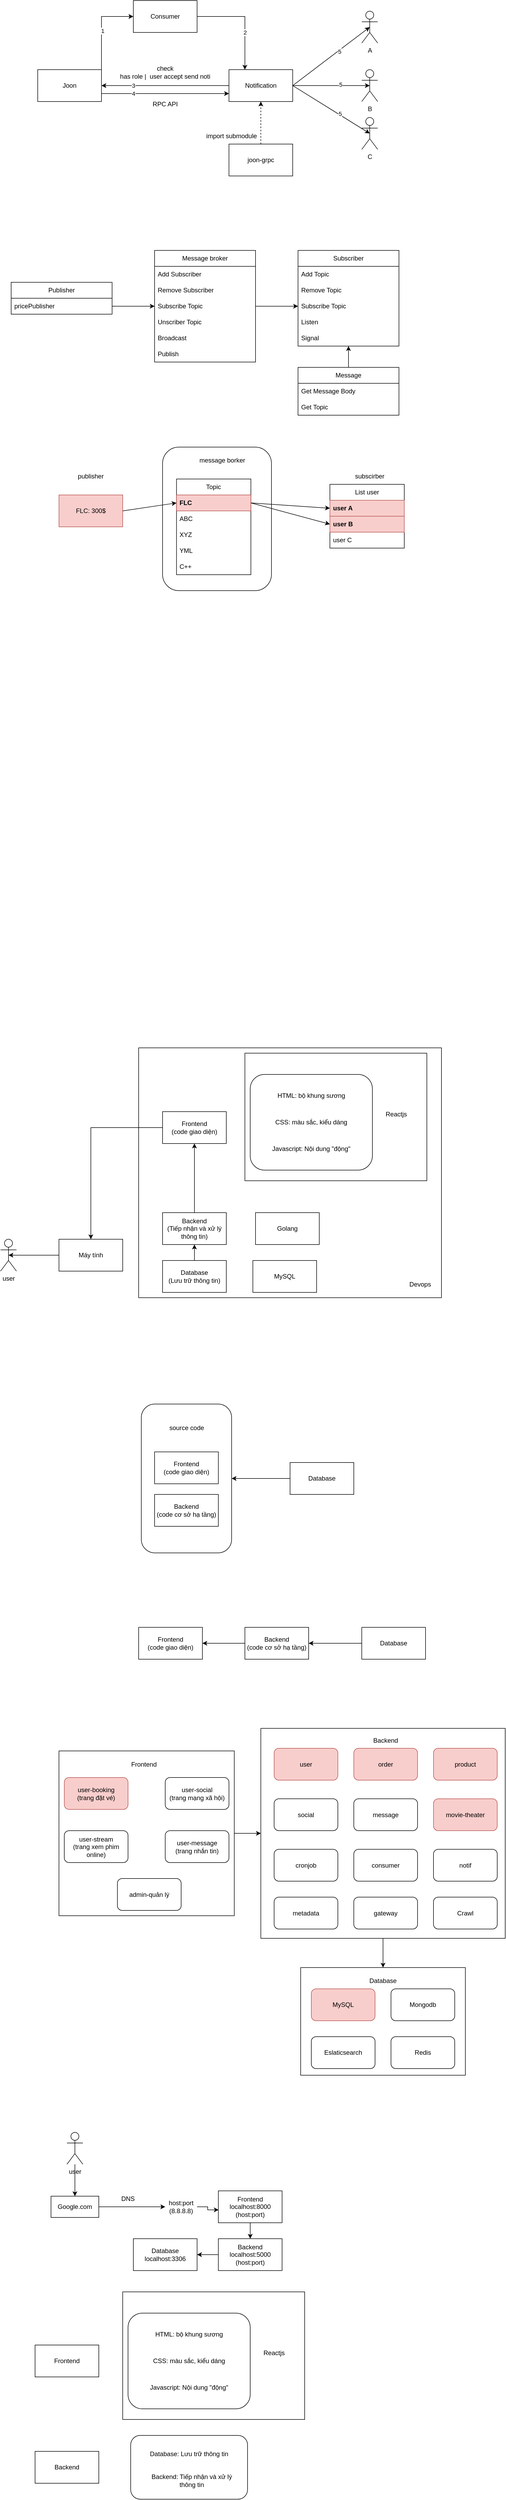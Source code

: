 <mxfile version="20.8.20" type="github">
  <diagram name="Page-1" id="BAmnxyE6l3ZED2GYQjM6">
    <mxGraphModel dx="880" dy="452" grid="1" gridSize="10" guides="1" tooltips="1" connect="1" arrows="1" fold="1" page="1" pageScale="1" pageWidth="850" pageHeight="1100" math="0" shadow="0">
      <root>
        <mxCell id="0" />
        <mxCell id="1" parent="0" />
        <mxCell id="XjWilmCEjAhBrA370ZXY-9" value="" style="rounded=1;whiteSpace=wrap;html=1;" vertex="1" parent="1">
          <mxGeometry x="325" y="920" width="205" height="270" as="geometry" />
        </mxCell>
        <mxCell id="EBFuIBVCfwAQwDKFuReY-33" value="" style="rounded=0;whiteSpace=wrap;html=1;" parent="1" vertex="1">
          <mxGeometry x="280" y="2050" width="570" height="470" as="geometry" />
        </mxCell>
        <mxCell id="n3c0xd-BES7AvI41oE8k-5" style="edgeStyle=orthogonalEdgeStyle;rounded=0;orthogonalLoop=1;jettySize=auto;html=1;entryX=0.25;entryY=0;entryDx=0;entryDy=0;" parent="1" source="n3c0xd-BES7AvI41oE8k-1" target="n3c0xd-BES7AvI41oE8k-3" edge="1">
          <mxGeometry relative="1" as="geometry" />
        </mxCell>
        <mxCell id="O_Vcwd3Iae4a_ajbuCZc-8" value="2" style="edgeLabel;html=1;align=center;verticalAlign=middle;resizable=0;points=[];" parent="n3c0xd-BES7AvI41oE8k-5" vertex="1" connectable="0">
          <mxGeometry y="-3" relative="1" as="geometry">
            <mxPoint x="3" y="25" as="offset" />
          </mxGeometry>
        </mxCell>
        <mxCell id="n3c0xd-BES7AvI41oE8k-1" value="Consumer" style="rounded=0;whiteSpace=wrap;html=1;" parent="1" vertex="1">
          <mxGeometry x="270" y="80" width="120" height="60" as="geometry" />
        </mxCell>
        <mxCell id="O_Vcwd3Iae4a_ajbuCZc-3" style="edgeStyle=orthogonalEdgeStyle;rounded=0;orthogonalLoop=1;jettySize=auto;html=1;entryX=0;entryY=0.75;entryDx=0;entryDy=0;" parent="1" source="n3c0xd-BES7AvI41oE8k-2" target="n3c0xd-BES7AvI41oE8k-3" edge="1">
          <mxGeometry relative="1" as="geometry">
            <Array as="points">
              <mxPoint x="270" y="255" />
              <mxPoint x="270" y="255" />
            </Array>
          </mxGeometry>
        </mxCell>
        <mxCell id="O_Vcwd3Iae4a_ajbuCZc-10" value="4" style="edgeLabel;html=1;align=center;verticalAlign=middle;resizable=0;points=[];" parent="O_Vcwd3Iae4a_ajbuCZc-3" vertex="1" connectable="0">
          <mxGeometry x="-0.242" relative="1" as="geometry">
            <mxPoint x="-31" as="offset" />
          </mxGeometry>
        </mxCell>
        <mxCell id="n3c0xd-BES7AvI41oE8k-2" value="Joon" style="rounded=0;whiteSpace=wrap;html=1;" parent="1" vertex="1">
          <mxGeometry x="90" y="210" width="120" height="60" as="geometry" />
        </mxCell>
        <mxCell id="O_Vcwd3Iae4a_ajbuCZc-2" style="edgeStyle=orthogonalEdgeStyle;rounded=0;orthogonalLoop=1;jettySize=auto;html=1;entryX=1;entryY=0.5;entryDx=0;entryDy=0;" parent="1" source="n3c0xd-BES7AvI41oE8k-3" target="n3c0xd-BES7AvI41oE8k-2" edge="1">
          <mxGeometry relative="1" as="geometry" />
        </mxCell>
        <mxCell id="O_Vcwd3Iae4a_ajbuCZc-9" value="3" style="edgeLabel;html=1;align=center;verticalAlign=middle;resizable=0;points=[];" parent="O_Vcwd3Iae4a_ajbuCZc-2" vertex="1" connectable="0">
          <mxGeometry x="0.175" relative="1" as="geometry">
            <mxPoint x="-39" as="offset" />
          </mxGeometry>
        </mxCell>
        <mxCell id="n3c0xd-BES7AvI41oE8k-3" value="Notification" style="rounded=0;whiteSpace=wrap;html=1;" parent="1" vertex="1">
          <mxGeometry x="450" y="210" width="120" height="60" as="geometry" />
        </mxCell>
        <mxCell id="n3c0xd-BES7AvI41oE8k-4" value="" style="endArrow=classic;html=1;rounded=0;exitX=1;exitY=0;exitDx=0;exitDy=0;entryX=0;entryY=0.5;entryDx=0;entryDy=0;" parent="1" source="n3c0xd-BES7AvI41oE8k-2" target="n3c0xd-BES7AvI41oE8k-1" edge="1">
          <mxGeometry width="50" height="50" relative="1" as="geometry">
            <mxPoint x="400" y="280" as="sourcePoint" />
            <mxPoint x="450" y="230" as="targetPoint" />
            <Array as="points">
              <mxPoint x="210" y="110" />
              <mxPoint x="240" y="110" />
            </Array>
          </mxGeometry>
        </mxCell>
        <mxCell id="O_Vcwd3Iae4a_ajbuCZc-7" value="1" style="edgeLabel;html=1;align=center;verticalAlign=middle;resizable=0;points=[];" parent="n3c0xd-BES7AvI41oE8k-4" vertex="1" connectable="0">
          <mxGeometry x="-0.087" y="-2" relative="1" as="geometry">
            <mxPoint as="offset" />
          </mxGeometry>
        </mxCell>
        <mxCell id="n3c0xd-BES7AvI41oE8k-6" value="A" style="shape=umlActor;verticalLabelPosition=bottom;verticalAlign=top;html=1;outlineConnect=0;" parent="1" vertex="1">
          <mxGeometry x="700" y="100" width="30" height="60" as="geometry" />
        </mxCell>
        <mxCell id="n3c0xd-BES7AvI41oE8k-7" value="B" style="shape=umlActor;verticalLabelPosition=bottom;verticalAlign=top;html=1;outlineConnect=0;" parent="1" vertex="1">
          <mxGeometry x="700" y="210" width="30" height="60" as="geometry" />
        </mxCell>
        <mxCell id="n3c0xd-BES7AvI41oE8k-8" value="C" style="shape=umlActor;verticalLabelPosition=bottom;verticalAlign=top;html=1;outlineConnect=0;" parent="1" vertex="1">
          <mxGeometry x="700" y="300" width="30" height="60" as="geometry" />
        </mxCell>
        <mxCell id="n3c0xd-BES7AvI41oE8k-9" value="" style="endArrow=classic;html=1;rounded=0;exitX=1;exitY=0.5;exitDx=0;exitDy=0;entryX=0.5;entryY=0.5;entryDx=0;entryDy=0;entryPerimeter=0;" parent="1" source="n3c0xd-BES7AvI41oE8k-3" target="n3c0xd-BES7AvI41oE8k-6" edge="1">
          <mxGeometry width="50" height="50" relative="1" as="geometry">
            <mxPoint x="400" y="280" as="sourcePoint" />
            <mxPoint x="450" y="230" as="targetPoint" />
          </mxGeometry>
        </mxCell>
        <mxCell id="O_Vcwd3Iae4a_ajbuCZc-11" value="5" style="edgeLabel;html=1;align=center;verticalAlign=middle;resizable=0;points=[];" parent="n3c0xd-BES7AvI41oE8k-9" vertex="1" connectable="0">
          <mxGeometry x="0.196" y="-2" relative="1" as="geometry">
            <mxPoint as="offset" />
          </mxGeometry>
        </mxCell>
        <mxCell id="n3c0xd-BES7AvI41oE8k-10" value="" style="endArrow=classic;html=1;rounded=0;exitX=1;exitY=0.5;exitDx=0;exitDy=0;entryX=0.5;entryY=0.5;entryDx=0;entryDy=0;entryPerimeter=0;" parent="1" source="n3c0xd-BES7AvI41oE8k-3" target="n3c0xd-BES7AvI41oE8k-7" edge="1">
          <mxGeometry width="50" height="50" relative="1" as="geometry">
            <mxPoint x="400" y="280" as="sourcePoint" />
            <mxPoint x="450" y="230" as="targetPoint" />
          </mxGeometry>
        </mxCell>
        <mxCell id="O_Vcwd3Iae4a_ajbuCZc-12" value="5" style="edgeLabel;html=1;align=center;verticalAlign=middle;resizable=0;points=[];" parent="n3c0xd-BES7AvI41oE8k-10" vertex="1" connectable="0">
          <mxGeometry x="0.241" y="2" relative="1" as="geometry">
            <mxPoint as="offset" />
          </mxGeometry>
        </mxCell>
        <mxCell id="n3c0xd-BES7AvI41oE8k-11" value="" style="endArrow=classic;html=1;rounded=0;exitX=1;exitY=0.5;exitDx=0;exitDy=0;entryX=0.5;entryY=0.5;entryDx=0;entryDy=0;entryPerimeter=0;" parent="1" source="n3c0xd-BES7AvI41oE8k-3" target="n3c0xd-BES7AvI41oE8k-8" edge="1">
          <mxGeometry width="50" height="50" relative="1" as="geometry">
            <mxPoint x="400" y="280" as="sourcePoint" />
            <mxPoint x="450" y="230" as="targetPoint" />
          </mxGeometry>
        </mxCell>
        <mxCell id="O_Vcwd3Iae4a_ajbuCZc-13" value="5" style="edgeLabel;html=1;align=center;verticalAlign=middle;resizable=0;points=[];" parent="n3c0xd-BES7AvI41oE8k-11" vertex="1" connectable="0">
          <mxGeometry x="0.214" y="2" relative="1" as="geometry">
            <mxPoint as="offset" />
          </mxGeometry>
        </mxCell>
        <mxCell id="O_Vcwd3Iae4a_ajbuCZc-4" value="check &lt;br&gt;has role |&amp;nbsp; user accept send noti" style="text;html=1;strokeColor=none;fillColor=none;align=center;verticalAlign=middle;whiteSpace=wrap;rounded=0;" parent="1" vertex="1">
          <mxGeometry x="240" y="200" width="180" height="30" as="geometry" />
        </mxCell>
        <mxCell id="O_Vcwd3Iae4a_ajbuCZc-5" value="RPC API" style="text;html=1;strokeColor=none;fillColor=none;align=center;verticalAlign=middle;whiteSpace=wrap;rounded=0;" parent="1" vertex="1">
          <mxGeometry x="240" y="260" width="180" height="30" as="geometry" />
        </mxCell>
        <mxCell id="O_Vcwd3Iae4a_ajbuCZc-15" style="edgeStyle=orthogonalEdgeStyle;rounded=0;orthogonalLoop=1;jettySize=auto;html=1;entryX=0.5;entryY=1;entryDx=0;entryDy=0;dashed=1;" parent="1" source="O_Vcwd3Iae4a_ajbuCZc-14" target="n3c0xd-BES7AvI41oE8k-3" edge="1">
          <mxGeometry relative="1" as="geometry" />
        </mxCell>
        <mxCell id="O_Vcwd3Iae4a_ajbuCZc-14" value="joon-grpc" style="rounded=0;whiteSpace=wrap;html=1;" parent="1" vertex="1">
          <mxGeometry x="450" y="350" width="120" height="60" as="geometry" />
        </mxCell>
        <mxCell id="O_Vcwd3Iae4a_ajbuCZc-16" value="import submodule" style="text;html=1;strokeColor=none;fillColor=none;align=center;verticalAlign=middle;whiteSpace=wrap;rounded=0;" parent="1" vertex="1">
          <mxGeometry x="400" y="320" width="110" height="30" as="geometry" />
        </mxCell>
        <mxCell id="0sinTffmlTHwqKqQv9ls-22" style="edgeStyle=orthogonalEdgeStyle;rounded=0;orthogonalLoop=1;jettySize=auto;html=1;entryX=0.5;entryY=1;entryDx=0;entryDy=0;" parent="1" edge="1">
          <mxGeometry relative="1" as="geometry">
            <Array as="points">
              <mxPoint x="630" y="860" />
              <mxPoint x="20" y="860" />
            </Array>
            <mxPoint x="630" y="650" as="sourcePoint" />
          </mxGeometry>
        </mxCell>
        <mxCell id="M9sf2Y4nC3uKyj3SIOrS-10" value="Message broker" style="swimlane;fontStyle=0;childLayout=stackLayout;horizontal=1;startSize=30;horizontalStack=0;resizeParent=1;resizeParentMax=0;resizeLast=0;collapsible=1;marginBottom=0;whiteSpace=wrap;html=1;" parent="1" vertex="1">
          <mxGeometry x="310" y="550" width="190" height="210" as="geometry" />
        </mxCell>
        <mxCell id="M9sf2Y4nC3uKyj3SIOrS-11" value="Add Subscriber" style="text;strokeColor=none;fillColor=none;align=left;verticalAlign=middle;spacingLeft=4;spacingRight=4;overflow=hidden;points=[[0,0.5],[1,0.5]];portConstraint=eastwest;rotatable=0;whiteSpace=wrap;html=1;" parent="M9sf2Y4nC3uKyj3SIOrS-10" vertex="1">
          <mxGeometry y="30" width="190" height="30" as="geometry" />
        </mxCell>
        <mxCell id="M9sf2Y4nC3uKyj3SIOrS-12" value="Remove Subscriber" style="text;strokeColor=none;fillColor=none;align=left;verticalAlign=middle;spacingLeft=4;spacingRight=4;overflow=hidden;points=[[0,0.5],[1,0.5]];portConstraint=eastwest;rotatable=0;whiteSpace=wrap;html=1;" parent="M9sf2Y4nC3uKyj3SIOrS-10" vertex="1">
          <mxGeometry y="60" width="190" height="30" as="geometry" />
        </mxCell>
        <mxCell id="M9sf2Y4nC3uKyj3SIOrS-13" value="Subscribe Topic" style="text;strokeColor=none;fillColor=none;align=left;verticalAlign=middle;spacingLeft=4;spacingRight=4;overflow=hidden;points=[[0,0.5],[1,0.5]];portConstraint=eastwest;rotatable=0;whiteSpace=wrap;html=1;" parent="M9sf2Y4nC3uKyj3SIOrS-10" vertex="1">
          <mxGeometry y="90" width="190" height="30" as="geometry" />
        </mxCell>
        <mxCell id="M9sf2Y4nC3uKyj3SIOrS-14" value="Unscriber Topic" style="text;strokeColor=none;fillColor=none;align=left;verticalAlign=middle;spacingLeft=4;spacingRight=4;overflow=hidden;points=[[0,0.5],[1,0.5]];portConstraint=eastwest;rotatable=0;whiteSpace=wrap;html=1;" parent="M9sf2Y4nC3uKyj3SIOrS-10" vertex="1">
          <mxGeometry y="120" width="190" height="30" as="geometry" />
        </mxCell>
        <mxCell id="M9sf2Y4nC3uKyj3SIOrS-28" value="Broadcast" style="text;strokeColor=none;fillColor=none;align=left;verticalAlign=middle;spacingLeft=4;spacingRight=4;overflow=hidden;points=[[0,0.5],[1,0.5]];portConstraint=eastwest;rotatable=0;whiteSpace=wrap;html=1;" parent="M9sf2Y4nC3uKyj3SIOrS-10" vertex="1">
          <mxGeometry y="150" width="190" height="30" as="geometry" />
        </mxCell>
        <mxCell id="M9sf2Y4nC3uKyj3SIOrS-36" value="Publish" style="text;strokeColor=none;fillColor=none;align=left;verticalAlign=middle;spacingLeft=4;spacingRight=4;overflow=hidden;points=[[0,0.5],[1,0.5]];portConstraint=eastwest;rotatable=0;whiteSpace=wrap;html=1;" parent="M9sf2Y4nC3uKyj3SIOrS-10" vertex="1">
          <mxGeometry y="180" width="190" height="30" as="geometry" />
        </mxCell>
        <mxCell id="M9sf2Y4nC3uKyj3SIOrS-16" value="Subscriber" style="swimlane;fontStyle=0;childLayout=stackLayout;horizontal=1;startSize=30;horizontalStack=0;resizeParent=1;resizeParentMax=0;resizeLast=0;collapsible=1;marginBottom=0;whiteSpace=wrap;html=1;" parent="1" vertex="1">
          <mxGeometry x="580" y="550" width="190" height="180" as="geometry" />
        </mxCell>
        <mxCell id="M9sf2Y4nC3uKyj3SIOrS-17" value="Add Topic" style="text;strokeColor=none;fillColor=none;align=left;verticalAlign=middle;spacingLeft=4;spacingRight=4;overflow=hidden;points=[[0,0.5],[1,0.5]];portConstraint=eastwest;rotatable=0;whiteSpace=wrap;html=1;" parent="M9sf2Y4nC3uKyj3SIOrS-16" vertex="1">
          <mxGeometry y="30" width="190" height="30" as="geometry" />
        </mxCell>
        <mxCell id="M9sf2Y4nC3uKyj3SIOrS-18" value="Remove Topic" style="text;strokeColor=none;fillColor=none;align=left;verticalAlign=middle;spacingLeft=4;spacingRight=4;overflow=hidden;points=[[0,0.5],[1,0.5]];portConstraint=eastwest;rotatable=0;whiteSpace=wrap;html=1;" parent="M9sf2Y4nC3uKyj3SIOrS-16" vertex="1">
          <mxGeometry y="60" width="190" height="30" as="geometry" />
        </mxCell>
        <mxCell id="M9sf2Y4nC3uKyj3SIOrS-19" value="Subscribe Topic" style="text;strokeColor=none;fillColor=none;align=left;verticalAlign=middle;spacingLeft=4;spacingRight=4;overflow=hidden;points=[[0,0.5],[1,0.5]];portConstraint=eastwest;rotatable=0;whiteSpace=wrap;html=1;" parent="M9sf2Y4nC3uKyj3SIOrS-16" vertex="1">
          <mxGeometry y="90" width="190" height="30" as="geometry" />
        </mxCell>
        <mxCell id="M9sf2Y4nC3uKyj3SIOrS-20" value="Listen" style="text;strokeColor=none;fillColor=none;align=left;verticalAlign=middle;spacingLeft=4;spacingRight=4;overflow=hidden;points=[[0,0.5],[1,0.5]];portConstraint=eastwest;rotatable=0;whiteSpace=wrap;html=1;" parent="M9sf2Y4nC3uKyj3SIOrS-16" vertex="1">
          <mxGeometry y="120" width="190" height="30" as="geometry" />
        </mxCell>
        <mxCell id="M9sf2Y4nC3uKyj3SIOrS-29" value="Signal" style="text;strokeColor=none;fillColor=none;align=left;verticalAlign=middle;spacingLeft=4;spacingRight=4;overflow=hidden;points=[[0,0.5],[1,0.5]];portConstraint=eastwest;rotatable=0;whiteSpace=wrap;html=1;" parent="M9sf2Y4nC3uKyj3SIOrS-16" vertex="1">
          <mxGeometry y="150" width="190" height="30" as="geometry" />
        </mxCell>
        <mxCell id="M9sf2Y4nC3uKyj3SIOrS-37" style="edgeStyle=orthogonalEdgeStyle;rounded=0;orthogonalLoop=1;jettySize=auto;html=1;entryX=0.5;entryY=1;entryDx=0;entryDy=0;entryPerimeter=0;" parent="1" source="M9sf2Y4nC3uKyj3SIOrS-22" target="M9sf2Y4nC3uKyj3SIOrS-29" edge="1">
          <mxGeometry relative="1" as="geometry" />
        </mxCell>
        <mxCell id="M9sf2Y4nC3uKyj3SIOrS-22" value="Message" style="swimlane;fontStyle=0;childLayout=stackLayout;horizontal=1;startSize=30;horizontalStack=0;resizeParent=1;resizeParentMax=0;resizeLast=0;collapsible=1;marginBottom=0;whiteSpace=wrap;html=1;" parent="1" vertex="1">
          <mxGeometry x="580" y="770" width="190" height="90" as="geometry" />
        </mxCell>
        <mxCell id="M9sf2Y4nC3uKyj3SIOrS-23" value="Get Message Body" style="text;strokeColor=none;fillColor=none;align=left;verticalAlign=middle;spacingLeft=4;spacingRight=4;overflow=hidden;points=[[0,0.5],[1,0.5]];portConstraint=eastwest;rotatable=0;whiteSpace=wrap;html=1;" parent="M9sf2Y4nC3uKyj3SIOrS-22" vertex="1">
          <mxGeometry y="30" width="190" height="30" as="geometry" />
        </mxCell>
        <mxCell id="M9sf2Y4nC3uKyj3SIOrS-24" value="Get Topic" style="text;strokeColor=none;fillColor=none;align=left;verticalAlign=middle;spacingLeft=4;spacingRight=4;overflow=hidden;points=[[0,0.5],[1,0.5]];portConstraint=eastwest;rotatable=0;whiteSpace=wrap;html=1;" parent="M9sf2Y4nC3uKyj3SIOrS-22" vertex="1">
          <mxGeometry y="60" width="190" height="30" as="geometry" />
        </mxCell>
        <mxCell id="M9sf2Y4nC3uKyj3SIOrS-30" value="Publisher" style="swimlane;fontStyle=0;childLayout=stackLayout;horizontal=1;startSize=30;horizontalStack=0;resizeParent=1;resizeParentMax=0;resizeLast=0;collapsible=1;marginBottom=0;whiteSpace=wrap;html=1;" parent="1" vertex="1">
          <mxGeometry x="40" y="610" width="190" height="60" as="geometry" />
        </mxCell>
        <mxCell id="M9sf2Y4nC3uKyj3SIOrS-31" value="pricePublisher" style="text;strokeColor=none;fillColor=none;align=left;verticalAlign=middle;spacingLeft=4;spacingRight=4;overflow=hidden;points=[[0,0.5],[1,0.5]];portConstraint=eastwest;rotatable=0;whiteSpace=wrap;html=1;" parent="M9sf2Y4nC3uKyj3SIOrS-30" vertex="1">
          <mxGeometry y="30" width="190" height="30" as="geometry" />
        </mxCell>
        <mxCell id="M9sf2Y4nC3uKyj3SIOrS-38" style="edgeStyle=orthogonalEdgeStyle;rounded=0;orthogonalLoop=1;jettySize=auto;html=1;entryX=0;entryY=0.5;entryDx=0;entryDy=0;" parent="1" source="M9sf2Y4nC3uKyj3SIOrS-31" target="M9sf2Y4nC3uKyj3SIOrS-13" edge="1">
          <mxGeometry relative="1" as="geometry" />
        </mxCell>
        <mxCell id="M9sf2Y4nC3uKyj3SIOrS-39" style="edgeStyle=orthogonalEdgeStyle;rounded=0;orthogonalLoop=1;jettySize=auto;html=1;entryX=0;entryY=0.5;entryDx=0;entryDy=0;" parent="1" source="M9sf2Y4nC3uKyj3SIOrS-13" target="M9sf2Y4nC3uKyj3SIOrS-19" edge="1">
          <mxGeometry relative="1" as="geometry" />
        </mxCell>
        <mxCell id="EBFuIBVCfwAQwDKFuReY-1" value="user" style="shape=umlActor;verticalLabelPosition=bottom;verticalAlign=top;html=1;outlineConnect=0;" parent="1" vertex="1">
          <mxGeometry x="20" y="2410" width="30" height="60" as="geometry" />
        </mxCell>
        <mxCell id="EBFuIBVCfwAQwDKFuReY-25" style="edgeStyle=orthogonalEdgeStyle;rounded=0;orthogonalLoop=1;jettySize=auto;html=1;entryX=0.5;entryY=0.5;entryDx=0;entryDy=0;entryPerimeter=0;" parent="1" source="EBFuIBVCfwAQwDKFuReY-2" target="EBFuIBVCfwAQwDKFuReY-1" edge="1">
          <mxGeometry relative="1" as="geometry" />
        </mxCell>
        <mxCell id="EBFuIBVCfwAQwDKFuReY-2" value="Máy tính" style="rounded=0;whiteSpace=wrap;html=1;" parent="1" vertex="1">
          <mxGeometry x="130" y="2410" width="120" height="60" as="geometry" />
        </mxCell>
        <mxCell id="EBFuIBVCfwAQwDKFuReY-28" style="edgeStyle=orthogonalEdgeStyle;rounded=0;orthogonalLoop=1;jettySize=auto;html=1;" parent="1" source="EBFuIBVCfwAQwDKFuReY-3" target="EBFuIBVCfwAQwDKFuReY-2" edge="1">
          <mxGeometry relative="1" as="geometry" />
        </mxCell>
        <mxCell id="EBFuIBVCfwAQwDKFuReY-3" value="Frontend&lt;br&gt;(code giao diện)" style="rounded=0;whiteSpace=wrap;html=1;" parent="1" vertex="1">
          <mxGeometry x="325" y="2170" width="120" height="60" as="geometry" />
        </mxCell>
        <mxCell id="EBFuIBVCfwAQwDKFuReY-22" style="edgeStyle=orthogonalEdgeStyle;rounded=0;orthogonalLoop=1;jettySize=auto;html=1;entryX=0.5;entryY=1;entryDx=0;entryDy=0;" parent="1" source="EBFuIBVCfwAQwDKFuReY-4" target="EBFuIBVCfwAQwDKFuReY-3" edge="1">
          <mxGeometry relative="1" as="geometry" />
        </mxCell>
        <mxCell id="EBFuIBVCfwAQwDKFuReY-4" value="Backend&lt;br&gt;(Tiếp nhận và xử lý thông tin)" style="rounded=0;whiteSpace=wrap;html=1;" parent="1" vertex="1">
          <mxGeometry x="325" y="2360" width="120" height="60" as="geometry" />
        </mxCell>
        <mxCell id="EBFuIBVCfwAQwDKFuReY-24" style="edgeStyle=orthogonalEdgeStyle;rounded=0;orthogonalLoop=1;jettySize=auto;html=1;" parent="1" source="EBFuIBVCfwAQwDKFuReY-17" target="EBFuIBVCfwAQwDKFuReY-4" edge="1">
          <mxGeometry relative="1" as="geometry" />
        </mxCell>
        <mxCell id="EBFuIBVCfwAQwDKFuReY-17" value="Database&lt;br&gt;(Lưu trữ thông tin)" style="rounded=0;whiteSpace=wrap;html=1;" parent="1" vertex="1">
          <mxGeometry x="325" y="2450" width="120" height="60" as="geometry" />
        </mxCell>
        <mxCell id="EBFuIBVCfwAQwDKFuReY-26" value="Golang" style="rounded=0;whiteSpace=wrap;html=1;" parent="1" vertex="1">
          <mxGeometry x="500" y="2360" width="120" height="60" as="geometry" />
        </mxCell>
        <mxCell id="EBFuIBVCfwAQwDKFuReY-27" value="MySQL" style="rounded=0;whiteSpace=wrap;html=1;" parent="1" vertex="1">
          <mxGeometry x="495" y="2450" width="120" height="60" as="geometry" />
        </mxCell>
        <mxCell id="EBFuIBVCfwAQwDKFuReY-38" value="Devops" style="text;html=1;strokeColor=none;fillColor=none;align=center;verticalAlign=middle;whiteSpace=wrap;rounded=0;" parent="1" vertex="1">
          <mxGeometry x="780" y="2480" width="60" height="30" as="geometry" />
        </mxCell>
        <mxCell id="EBFuIBVCfwAQwDKFuReY-41" value="" style="rounded=1;whiteSpace=wrap;html=1;" parent="1" vertex="1">
          <mxGeometry x="285" y="2720" width="170" height="280" as="geometry" />
        </mxCell>
        <mxCell id="EBFuIBVCfwAQwDKFuReY-42" value="Frontend&lt;br&gt;(code giao diện)" style="rounded=0;whiteSpace=wrap;html=1;" parent="1" vertex="1">
          <mxGeometry x="310" y="2810" width="120" height="60" as="geometry" />
        </mxCell>
        <mxCell id="EBFuIBVCfwAQwDKFuReY-43" value="Backend&lt;br&gt;(code cơ sở hạ tầng)" style="rounded=0;whiteSpace=wrap;html=1;" parent="1" vertex="1">
          <mxGeometry x="310" y="2890" width="120" height="60" as="geometry" />
        </mxCell>
        <mxCell id="EBFuIBVCfwAQwDKFuReY-46" style="edgeStyle=orthogonalEdgeStyle;rounded=0;orthogonalLoop=1;jettySize=auto;html=1;entryX=1;entryY=0.5;entryDx=0;entryDy=0;" parent="1" source="EBFuIBVCfwAQwDKFuReY-44" target="EBFuIBVCfwAQwDKFuReY-41" edge="1">
          <mxGeometry relative="1" as="geometry" />
        </mxCell>
        <mxCell id="EBFuIBVCfwAQwDKFuReY-44" value="Database" style="rounded=0;whiteSpace=wrap;html=1;" parent="1" vertex="1">
          <mxGeometry x="565" y="2830" width="120" height="60" as="geometry" />
        </mxCell>
        <mxCell id="EBFuIBVCfwAQwDKFuReY-45" value="source code" style="text;html=1;strokeColor=none;fillColor=none;align=center;verticalAlign=middle;whiteSpace=wrap;rounded=0;" parent="1" vertex="1">
          <mxGeometry x="327.5" y="2750" width="85" height="30" as="geometry" />
        </mxCell>
        <mxCell id="EBFuIBVCfwAQwDKFuReY-48" value="Frontend&lt;br&gt;(code giao diện)" style="rounded=0;whiteSpace=wrap;html=1;" parent="1" vertex="1">
          <mxGeometry x="280" y="3140" width="120" height="60" as="geometry" />
        </mxCell>
        <mxCell id="EBFuIBVCfwAQwDKFuReY-57" style="edgeStyle=orthogonalEdgeStyle;rounded=0;orthogonalLoop=1;jettySize=auto;html=1;entryX=1;entryY=0.5;entryDx=0;entryDy=0;" parent="1" source="EBFuIBVCfwAQwDKFuReY-49" target="EBFuIBVCfwAQwDKFuReY-48" edge="1">
          <mxGeometry relative="1" as="geometry" />
        </mxCell>
        <mxCell id="EBFuIBVCfwAQwDKFuReY-49" value="Backend&lt;br&gt;(code cơ sở hạ tầng)" style="rounded=0;whiteSpace=wrap;html=1;" parent="1" vertex="1">
          <mxGeometry x="480" y="3140" width="120" height="60" as="geometry" />
        </mxCell>
        <mxCell id="EBFuIBVCfwAQwDKFuReY-55" style="edgeStyle=orthogonalEdgeStyle;rounded=0;orthogonalLoop=1;jettySize=auto;html=1;entryX=1;entryY=0.5;entryDx=0;entryDy=0;" parent="1" source="EBFuIBVCfwAQwDKFuReY-50" target="EBFuIBVCfwAQwDKFuReY-49" edge="1">
          <mxGeometry relative="1" as="geometry" />
        </mxCell>
        <mxCell id="EBFuIBVCfwAQwDKFuReY-50" value="Database" style="rounded=0;whiteSpace=wrap;html=1;" parent="1" vertex="1">
          <mxGeometry x="700" y="3140" width="120" height="60" as="geometry" />
        </mxCell>
        <mxCell id="EBFuIBVCfwAQwDKFuReY-63" value="" style="group" parent="1" vertex="1" connectable="0">
          <mxGeometry x="130" y="3330" width="840" height="652.5" as="geometry" />
        </mxCell>
        <mxCell id="OzTqHN3mKTXL2KjdTuCg-25" value="" style="rounded=0;whiteSpace=wrap;html=1;" parent="EBFuIBVCfwAQwDKFuReY-63" vertex="1">
          <mxGeometry x="380" width="460" height="395" as="geometry" />
        </mxCell>
        <mxCell id="OzTqHN3mKTXL2KjdTuCg-26" value="" style="group" parent="EBFuIBVCfwAQwDKFuReY-63" vertex="1" connectable="0">
          <mxGeometry x="405" y="37.5" width="420" height="340" as="geometry" />
        </mxCell>
        <mxCell id="OzTqHN3mKTXL2KjdTuCg-12" value="user" style="rounded=1;whiteSpace=wrap;html=1;fillColor=#f8cecc;strokeColor=#b85450;" parent="OzTqHN3mKTXL2KjdTuCg-26" vertex="1">
          <mxGeometry width="120" height="60" as="geometry" />
        </mxCell>
        <mxCell id="OzTqHN3mKTXL2KjdTuCg-15" value="order" style="rounded=1;whiteSpace=wrap;html=1;fillColor=#f8cecc;strokeColor=#b85450;" parent="OzTqHN3mKTXL2KjdTuCg-26" vertex="1">
          <mxGeometry x="150" width="120" height="60" as="geometry" />
        </mxCell>
        <mxCell id="OzTqHN3mKTXL2KjdTuCg-16" value="product" style="rounded=1;whiteSpace=wrap;html=1;fillColor=#f8cecc;strokeColor=#b85450;" parent="OzTqHN3mKTXL2KjdTuCg-26" vertex="1">
          <mxGeometry x="300" width="120" height="60" as="geometry" />
        </mxCell>
        <mxCell id="OzTqHN3mKTXL2KjdTuCg-17" value="social" style="rounded=1;whiteSpace=wrap;html=1;" parent="OzTqHN3mKTXL2KjdTuCg-26" vertex="1">
          <mxGeometry y="95" width="120" height="60" as="geometry" />
        </mxCell>
        <mxCell id="OzTqHN3mKTXL2KjdTuCg-18" value="message" style="rounded=1;whiteSpace=wrap;html=1;" parent="OzTqHN3mKTXL2KjdTuCg-26" vertex="1">
          <mxGeometry x="150" y="95" width="120" height="60" as="geometry" />
        </mxCell>
        <mxCell id="OzTqHN3mKTXL2KjdTuCg-19" value="movie-theater" style="rounded=1;whiteSpace=wrap;html=1;fillColor=#f8cecc;strokeColor=#b85450;" parent="OzTqHN3mKTXL2KjdTuCg-26" vertex="1">
          <mxGeometry x="300" y="95" width="120" height="60" as="geometry" />
        </mxCell>
        <mxCell id="OzTqHN3mKTXL2KjdTuCg-20" value="notif" style="rounded=1;whiteSpace=wrap;html=1;" parent="OzTqHN3mKTXL2KjdTuCg-26" vertex="1">
          <mxGeometry x="300" y="190" width="120" height="60" as="geometry" />
        </mxCell>
        <mxCell id="OzTqHN3mKTXL2KjdTuCg-21" value="consumer" style="rounded=1;whiteSpace=wrap;html=1;" parent="OzTqHN3mKTXL2KjdTuCg-26" vertex="1">
          <mxGeometry x="150" y="190" width="120" height="60" as="geometry" />
        </mxCell>
        <mxCell id="OzTqHN3mKTXL2KjdTuCg-22" value="cronjob" style="rounded=1;whiteSpace=wrap;html=1;" parent="OzTqHN3mKTXL2KjdTuCg-26" vertex="1">
          <mxGeometry y="190" width="120" height="60" as="geometry" />
        </mxCell>
        <mxCell id="OzTqHN3mKTXL2KjdTuCg-23" value="metadata" style="rounded=1;whiteSpace=wrap;html=1;" parent="OzTqHN3mKTXL2KjdTuCg-26" vertex="1">
          <mxGeometry y="280" width="120" height="60" as="geometry" />
        </mxCell>
        <mxCell id="OzTqHN3mKTXL2KjdTuCg-24" value="gateway" style="rounded=1;whiteSpace=wrap;html=1;" parent="OzTqHN3mKTXL2KjdTuCg-26" vertex="1">
          <mxGeometry x="150" y="280" width="120" height="60" as="geometry" />
        </mxCell>
        <mxCell id="OzTqHN3mKTXL2KjdTuCg-29" value="Backend" style="text;html=1;strokeColor=none;fillColor=none;align=center;verticalAlign=middle;whiteSpace=wrap;rounded=0;" parent="EBFuIBVCfwAQwDKFuReY-63" vertex="1">
          <mxGeometry x="585" y="7.5" width="60" height="30" as="geometry" />
        </mxCell>
        <mxCell id="OzTqHN3mKTXL2KjdTuCg-33" value="Crawl" style="rounded=1;whiteSpace=wrap;html=1;" parent="EBFuIBVCfwAQwDKFuReY-63" vertex="1">
          <mxGeometry x="705" y="317.5" width="120" height="60" as="geometry" />
        </mxCell>
        <mxCell id="OzTqHN3mKTXL2KjdTuCg-38" value="" style="group" parent="EBFuIBVCfwAQwDKFuReY-63" vertex="1" connectable="0">
          <mxGeometry x="455" y="450" width="310" height="202.5" as="geometry" />
        </mxCell>
        <mxCell id="OzTqHN3mKTXL2KjdTuCg-36" value="" style="rounded=0;whiteSpace=wrap;html=1;" parent="OzTqHN3mKTXL2KjdTuCg-38" vertex="1">
          <mxGeometry width="310" height="202.5" as="geometry" />
        </mxCell>
        <mxCell id="OzTqHN3mKTXL2KjdTuCg-31" value="MySQL" style="rounded=1;whiteSpace=wrap;html=1;fillColor=#f8cecc;strokeColor=#b85450;" parent="OzTqHN3mKTXL2KjdTuCg-38" vertex="1">
          <mxGeometry x="20" y="40" width="120" height="60" as="geometry" />
        </mxCell>
        <mxCell id="OzTqHN3mKTXL2KjdTuCg-32" value="Mongodb" style="rounded=1;whiteSpace=wrap;html=1;" parent="OzTqHN3mKTXL2KjdTuCg-38" vertex="1">
          <mxGeometry x="170" y="40" width="120" height="60" as="geometry" />
        </mxCell>
        <mxCell id="OzTqHN3mKTXL2KjdTuCg-34" value="Eslaticsearch" style="rounded=1;whiteSpace=wrap;html=1;" parent="OzTqHN3mKTXL2KjdTuCg-38" vertex="1">
          <mxGeometry x="20" y="130" width="120" height="60" as="geometry" />
        </mxCell>
        <mxCell id="OzTqHN3mKTXL2KjdTuCg-35" value="Redis" style="rounded=1;whiteSpace=wrap;html=1;" parent="OzTqHN3mKTXL2KjdTuCg-38" vertex="1">
          <mxGeometry x="170" y="130" width="120" height="60" as="geometry" />
        </mxCell>
        <mxCell id="OzTqHN3mKTXL2KjdTuCg-37" value="Database" style="text;html=1;strokeColor=none;fillColor=none;align=center;verticalAlign=middle;whiteSpace=wrap;rounded=0;" parent="OzTqHN3mKTXL2KjdTuCg-38" vertex="1">
          <mxGeometry x="125" y="10" width="60" height="30" as="geometry" />
        </mxCell>
        <mxCell id="OzTqHN3mKTXL2KjdTuCg-42" style="edgeStyle=orthogonalEdgeStyle;rounded=0;orthogonalLoop=1;jettySize=auto;html=1;entryX=0.5;entryY=0;entryDx=0;entryDy=0;" parent="EBFuIBVCfwAQwDKFuReY-63" source="OzTqHN3mKTXL2KjdTuCg-25" target="OzTqHN3mKTXL2KjdTuCg-36" edge="1">
          <mxGeometry relative="1" as="geometry" />
        </mxCell>
        <mxCell id="OzTqHN3mKTXL2KjdTuCg-39" value="" style="group" parent="EBFuIBVCfwAQwDKFuReY-63" vertex="1" connectable="0">
          <mxGeometry y="42.5" width="330" height="310" as="geometry" />
        </mxCell>
        <mxCell id="OzTqHN3mKTXL2KjdTuCg-13" value="" style="rounded=0;whiteSpace=wrap;html=1;" parent="OzTqHN3mKTXL2KjdTuCg-39" vertex="1">
          <mxGeometry width="330" height="310" as="geometry" />
        </mxCell>
        <mxCell id="OzTqHN3mKTXL2KjdTuCg-7" value="admin-quản lý" style="rounded=1;whiteSpace=wrap;html=1;" parent="OzTqHN3mKTXL2KjdTuCg-39" vertex="1">
          <mxGeometry x="110" y="240" width="120" height="60" as="geometry" />
        </mxCell>
        <mxCell id="OzTqHN3mKTXL2KjdTuCg-8" value="user-social&lt;br&gt;(trang mạng xã hội)" style="rounded=1;whiteSpace=wrap;html=1;" parent="OzTqHN3mKTXL2KjdTuCg-39" vertex="1">
          <mxGeometry x="200" y="50" width="120" height="60" as="geometry" />
        </mxCell>
        <mxCell id="OzTqHN3mKTXL2KjdTuCg-9" value="user-stream&lt;br&gt;(trang xem phim online)" style="rounded=1;whiteSpace=wrap;html=1;" parent="OzTqHN3mKTXL2KjdTuCg-39" vertex="1">
          <mxGeometry x="10" y="150" width="120" height="60" as="geometry" />
        </mxCell>
        <mxCell id="OzTqHN3mKTXL2KjdTuCg-10" value="user-message&lt;br&gt;(trang nhắn tin)" style="rounded=1;whiteSpace=wrap;html=1;" parent="OzTqHN3mKTXL2KjdTuCg-39" vertex="1">
          <mxGeometry x="200" y="150" width="120" height="60" as="geometry" />
        </mxCell>
        <mxCell id="OzTqHN3mKTXL2KjdTuCg-11" value="user-booking&lt;br&gt;(trang đặt vé)" style="rounded=1;whiteSpace=wrap;html=1;fillColor=#f8cecc;strokeColor=#b85450;" parent="OzTqHN3mKTXL2KjdTuCg-39" vertex="1">
          <mxGeometry x="10" y="50" width="120" height="60" as="geometry" />
        </mxCell>
        <mxCell id="OzTqHN3mKTXL2KjdTuCg-14" value="Frontend" style="text;html=1;strokeColor=none;fillColor=none;align=center;verticalAlign=middle;whiteSpace=wrap;rounded=0;" parent="OzTqHN3mKTXL2KjdTuCg-39" vertex="1">
          <mxGeometry x="130" y="10" width="60" height="30" as="geometry" />
        </mxCell>
        <mxCell id="OzTqHN3mKTXL2KjdTuCg-40" style="edgeStyle=orthogonalEdgeStyle;rounded=0;orthogonalLoop=1;jettySize=auto;html=1;entryX=0;entryY=0.5;entryDx=0;entryDy=0;" parent="EBFuIBVCfwAQwDKFuReY-63" source="OzTqHN3mKTXL2KjdTuCg-13" target="OzTqHN3mKTXL2KjdTuCg-25" edge="1">
          <mxGeometry relative="1" as="geometry" />
        </mxCell>
        <mxCell id="EBFuIBVCfwAQwDKFuReY-76" style="edgeStyle=orthogonalEdgeStyle;rounded=0;orthogonalLoop=1;jettySize=auto;html=1;entryX=0.005;entryY=0.595;entryDx=0;entryDy=0;entryPerimeter=0;" parent="1" source="EBFuIBVCfwAQwDKFuReY-66" target="EBFuIBVCfwAQwDKFuReY-75" edge="1">
          <mxGeometry relative="1" as="geometry" />
        </mxCell>
        <mxCell id="EBFuIBVCfwAQwDKFuReY-66" value="host:port&lt;br&gt;(8.8.8.8)" style="text;html=1;strokeColor=none;fillColor=none;align=center;verticalAlign=middle;whiteSpace=wrap;rounded=0;" parent="1" vertex="1">
          <mxGeometry x="330" y="4215" width="60" height="30" as="geometry" />
        </mxCell>
        <mxCell id="EBFuIBVCfwAQwDKFuReY-86" style="edgeStyle=orthogonalEdgeStyle;rounded=0;orthogonalLoop=1;jettySize=auto;html=1;entryX=0.5;entryY=0;entryDx=0;entryDy=0;" parent="1" source="EBFuIBVCfwAQwDKFuReY-67" target="EBFuIBVCfwAQwDKFuReY-71" edge="1">
          <mxGeometry relative="1" as="geometry" />
        </mxCell>
        <mxCell id="EBFuIBVCfwAQwDKFuReY-67" value="user" style="shape=umlActor;verticalLabelPosition=bottom;verticalAlign=top;html=1;outlineConnect=0;" parent="1" vertex="1">
          <mxGeometry x="145" y="4090" width="30" height="60" as="geometry" />
        </mxCell>
        <mxCell id="EBFuIBVCfwAQwDKFuReY-70" value="DNS" style="text;html=1;strokeColor=none;fillColor=none;align=center;verticalAlign=middle;whiteSpace=wrap;rounded=0;" parent="1" vertex="1">
          <mxGeometry x="230" y="4200" width="60" height="30" as="geometry" />
        </mxCell>
        <mxCell id="EBFuIBVCfwAQwDKFuReY-73" value="" style="group" parent="1" vertex="1" connectable="0">
          <mxGeometry x="115" y="4210" width="90" height="40" as="geometry" />
        </mxCell>
        <mxCell id="EBFuIBVCfwAQwDKFuReY-71" value="" style="rounded=0;whiteSpace=wrap;html=1;" parent="EBFuIBVCfwAQwDKFuReY-73" vertex="1">
          <mxGeometry width="90" height="40" as="geometry" />
        </mxCell>
        <mxCell id="EBFuIBVCfwAQwDKFuReY-65" value="Google.com" style="text;html=1;strokeColor=none;fillColor=none;align=center;verticalAlign=middle;whiteSpace=wrap;rounded=0;" parent="EBFuIBVCfwAQwDKFuReY-73" vertex="1">
          <mxGeometry x="15" y="5" width="60" height="30" as="geometry" />
        </mxCell>
        <mxCell id="EBFuIBVCfwAQwDKFuReY-74" style="edgeStyle=orthogonalEdgeStyle;rounded=0;orthogonalLoop=1;jettySize=auto;html=1;" parent="1" source="EBFuIBVCfwAQwDKFuReY-71" target="EBFuIBVCfwAQwDKFuReY-66" edge="1">
          <mxGeometry relative="1" as="geometry" />
        </mxCell>
        <mxCell id="EBFuIBVCfwAQwDKFuReY-83" style="edgeStyle=orthogonalEdgeStyle;rounded=0;orthogonalLoop=1;jettySize=auto;html=1;entryX=0.5;entryY=0;entryDx=0;entryDy=0;" parent="1" source="EBFuIBVCfwAQwDKFuReY-75" target="EBFuIBVCfwAQwDKFuReY-77" edge="1">
          <mxGeometry relative="1" as="geometry" />
        </mxCell>
        <mxCell id="EBFuIBVCfwAQwDKFuReY-75" value="Frontend&lt;br&gt;localhost:8000&lt;br&gt;(host:port)" style="rounded=0;whiteSpace=wrap;html=1;" parent="1" vertex="1">
          <mxGeometry x="430" y="4200" width="120" height="60" as="geometry" />
        </mxCell>
        <mxCell id="EBFuIBVCfwAQwDKFuReY-84" style="edgeStyle=orthogonalEdgeStyle;rounded=0;orthogonalLoop=1;jettySize=auto;html=1;entryX=1;entryY=0.5;entryDx=0;entryDy=0;" parent="1" source="EBFuIBVCfwAQwDKFuReY-77" target="EBFuIBVCfwAQwDKFuReY-79" edge="1">
          <mxGeometry relative="1" as="geometry" />
        </mxCell>
        <mxCell id="EBFuIBVCfwAQwDKFuReY-77" value="Backend&lt;br&gt;localhost:5000&lt;br&gt;(host:port)" style="rounded=0;whiteSpace=wrap;html=1;" parent="1" vertex="1">
          <mxGeometry x="430" y="4290" width="120" height="60" as="geometry" />
        </mxCell>
        <mxCell id="EBFuIBVCfwAQwDKFuReY-79" value="Database&lt;br&gt;localhost:3306" style="rounded=0;whiteSpace=wrap;html=1;" parent="1" vertex="1">
          <mxGeometry x="270" y="4290" width="120" height="60" as="geometry" />
        </mxCell>
        <mxCell id="EBFuIBVCfwAQwDKFuReY-94" value="Frontend" style="rounded=0;whiteSpace=wrap;html=1;" parent="1" vertex="1">
          <mxGeometry x="85" y="4490" width="120" height="60" as="geometry" />
        </mxCell>
        <mxCell id="EBFuIBVCfwAQwDKFuReY-96" value="Backend" style="rounded=0;whiteSpace=wrap;html=1;" parent="1" vertex="1">
          <mxGeometry x="85" y="4690" width="120" height="60" as="geometry" />
        </mxCell>
        <mxCell id="EBFuIBVCfwAQwDKFuReY-101" value="" style="group" parent="1" vertex="1" connectable="0">
          <mxGeometry x="265" y="4660" width="220" height="120" as="geometry" />
        </mxCell>
        <mxCell id="EBFuIBVCfwAQwDKFuReY-97" value="" style="rounded=1;whiteSpace=wrap;html=1;" parent="EBFuIBVCfwAQwDKFuReY-101" vertex="1">
          <mxGeometry width="220" height="120" as="geometry" />
        </mxCell>
        <mxCell id="EBFuIBVCfwAQwDKFuReY-98" value="Database: Lưu trữ thông tin" style="text;html=1;strokeColor=none;fillColor=none;align=center;verticalAlign=middle;whiteSpace=wrap;rounded=0;" parent="EBFuIBVCfwAQwDKFuReY-101" vertex="1">
          <mxGeometry x="30" y="20" width="160" height="30" as="geometry" />
        </mxCell>
        <mxCell id="EBFuIBVCfwAQwDKFuReY-99" value="Backend: Tiếp nhận và xử lý thông tin" style="text;html=1;strokeColor=none;fillColor=none;align=center;verticalAlign=middle;whiteSpace=wrap;rounded=0;" parent="EBFuIBVCfwAQwDKFuReY-101" vertex="1">
          <mxGeometry x="35" y="70" width="160" height="30" as="geometry" />
        </mxCell>
        <mxCell id="EBFuIBVCfwAQwDKFuReY-104" value="" style="group" parent="1" vertex="1" connectable="0">
          <mxGeometry x="250" y="4390" width="342.5" height="240" as="geometry" />
        </mxCell>
        <mxCell id="EBFuIBVCfwAQwDKFuReY-102" value="" style="rounded=0;whiteSpace=wrap;html=1;" parent="EBFuIBVCfwAQwDKFuReY-104" vertex="1">
          <mxGeometry width="342.5" height="240" as="geometry" />
        </mxCell>
        <mxCell id="EBFuIBVCfwAQwDKFuReY-100" value="" style="group" parent="EBFuIBVCfwAQwDKFuReY-104" vertex="1" connectable="0">
          <mxGeometry y="40" width="250" height="180" as="geometry" />
        </mxCell>
        <mxCell id="EBFuIBVCfwAQwDKFuReY-95" value="" style="rounded=1;whiteSpace=wrap;html=1;" parent="EBFuIBVCfwAQwDKFuReY-100" vertex="1">
          <mxGeometry x="10" width="230" height="180" as="geometry" />
        </mxCell>
        <mxCell id="EBFuIBVCfwAQwDKFuReY-90" value="HTML: bộ khung sương" style="text;html=1;strokeColor=none;fillColor=none;align=center;verticalAlign=middle;whiteSpace=wrap;rounded=0;" parent="EBFuIBVCfwAQwDKFuReY-100" vertex="1">
          <mxGeometry y="25" width="250" height="30" as="geometry" />
        </mxCell>
        <mxCell id="EBFuIBVCfwAQwDKFuReY-91" value="CSS: màu sắc, kiểu dáng" style="text;html=1;strokeColor=none;fillColor=none;align=center;verticalAlign=middle;whiteSpace=wrap;rounded=0;" parent="EBFuIBVCfwAQwDKFuReY-100" vertex="1">
          <mxGeometry y="75" width="250" height="30" as="geometry" />
        </mxCell>
        <mxCell id="EBFuIBVCfwAQwDKFuReY-92" value="Javascript: Nội dung &quot;động&quot;" style="text;html=1;strokeColor=none;fillColor=none;align=center;verticalAlign=middle;whiteSpace=wrap;rounded=0;" parent="EBFuIBVCfwAQwDKFuReY-100" vertex="1">
          <mxGeometry y="125" width="250" height="30" as="geometry" />
        </mxCell>
        <mxCell id="EBFuIBVCfwAQwDKFuReY-103" value="Reactjs" style="text;html=1;strokeColor=none;fillColor=none;align=center;verticalAlign=middle;whiteSpace=wrap;rounded=0;" parent="EBFuIBVCfwAQwDKFuReY-104" vertex="1">
          <mxGeometry x="255" y="100" width="60" height="30" as="geometry" />
        </mxCell>
        <mxCell id="EBFuIBVCfwAQwDKFuReY-105" value="" style="group" parent="1" vertex="1" connectable="0">
          <mxGeometry x="480" y="2060" width="342.5" height="240" as="geometry" />
        </mxCell>
        <mxCell id="EBFuIBVCfwAQwDKFuReY-106" value="" style="rounded=0;whiteSpace=wrap;html=1;" parent="EBFuIBVCfwAQwDKFuReY-105" vertex="1">
          <mxGeometry width="342.5" height="240" as="geometry" />
        </mxCell>
        <mxCell id="EBFuIBVCfwAQwDKFuReY-107" value="" style="group" parent="EBFuIBVCfwAQwDKFuReY-105" vertex="1" connectable="0">
          <mxGeometry y="40" width="250" height="180" as="geometry" />
        </mxCell>
        <mxCell id="EBFuIBVCfwAQwDKFuReY-108" value="" style="rounded=1;whiteSpace=wrap;html=1;" parent="EBFuIBVCfwAQwDKFuReY-107" vertex="1">
          <mxGeometry x="10" width="230" height="180" as="geometry" />
        </mxCell>
        <mxCell id="EBFuIBVCfwAQwDKFuReY-109" value="HTML: bộ khung sương" style="text;html=1;strokeColor=none;fillColor=none;align=center;verticalAlign=middle;whiteSpace=wrap;rounded=0;" parent="EBFuIBVCfwAQwDKFuReY-107" vertex="1">
          <mxGeometry y="25" width="250" height="30" as="geometry" />
        </mxCell>
        <mxCell id="EBFuIBVCfwAQwDKFuReY-110" value="CSS: màu sắc, kiểu dáng" style="text;html=1;strokeColor=none;fillColor=none;align=center;verticalAlign=middle;whiteSpace=wrap;rounded=0;" parent="EBFuIBVCfwAQwDKFuReY-107" vertex="1">
          <mxGeometry y="75" width="250" height="30" as="geometry" />
        </mxCell>
        <mxCell id="EBFuIBVCfwAQwDKFuReY-111" value="Javascript: Nội dung &quot;động&quot;" style="text;html=1;strokeColor=none;fillColor=none;align=center;verticalAlign=middle;whiteSpace=wrap;rounded=0;" parent="EBFuIBVCfwAQwDKFuReY-107" vertex="1">
          <mxGeometry y="125" width="250" height="30" as="geometry" />
        </mxCell>
        <mxCell id="EBFuIBVCfwAQwDKFuReY-112" value="Reactjs" style="text;html=1;strokeColor=none;fillColor=none;align=center;verticalAlign=middle;whiteSpace=wrap;rounded=0;" parent="EBFuIBVCfwAQwDKFuReY-105" vertex="1">
          <mxGeometry x="255" y="100" width="60" height="30" as="geometry" />
        </mxCell>
        <mxCell id="XjWilmCEjAhBrA370ZXY-1" value="FLC: 300$" style="rounded=0;whiteSpace=wrap;html=1;fillColor=#f8cecc;strokeColor=#b85450;" vertex="1" parent="1">
          <mxGeometry x="130" y="1010" width="120" height="60" as="geometry" />
        </mxCell>
        <mxCell id="XjWilmCEjAhBrA370ZXY-3" value="Topic" style="swimlane;fontStyle=0;childLayout=stackLayout;horizontal=1;startSize=30;horizontalStack=0;resizeParent=1;resizeParentMax=0;resizeLast=0;collapsible=1;marginBottom=0;whiteSpace=wrap;html=1;" vertex="1" parent="1">
          <mxGeometry x="351.25" y="980" width="140" height="180" as="geometry" />
        </mxCell>
        <mxCell id="XjWilmCEjAhBrA370ZXY-4" value="FLC" style="text;strokeColor=#b85450;fillColor=#f8cecc;align=left;verticalAlign=middle;spacingLeft=4;spacingRight=4;overflow=hidden;points=[[0,0.5],[1,0.5]];portConstraint=eastwest;rotatable=0;whiteSpace=wrap;html=1;fontStyle=1" vertex="1" parent="XjWilmCEjAhBrA370ZXY-3">
          <mxGeometry y="30" width="140" height="30" as="geometry" />
        </mxCell>
        <mxCell id="XjWilmCEjAhBrA370ZXY-5" value="ABC" style="text;strokeColor=none;fillColor=none;align=left;verticalAlign=middle;spacingLeft=4;spacingRight=4;overflow=hidden;points=[[0,0.5],[1,0.5]];portConstraint=eastwest;rotatable=0;whiteSpace=wrap;html=1;" vertex="1" parent="XjWilmCEjAhBrA370ZXY-3">
          <mxGeometry y="60" width="140" height="30" as="geometry" />
        </mxCell>
        <mxCell id="XjWilmCEjAhBrA370ZXY-6" value="XYZ" style="text;strokeColor=none;fillColor=none;align=left;verticalAlign=middle;spacingLeft=4;spacingRight=4;overflow=hidden;points=[[0,0.5],[1,0.5]];portConstraint=eastwest;rotatable=0;whiteSpace=wrap;html=1;" vertex="1" parent="XjWilmCEjAhBrA370ZXY-3">
          <mxGeometry y="90" width="140" height="30" as="geometry" />
        </mxCell>
        <mxCell id="XjWilmCEjAhBrA370ZXY-7" value="YML" style="text;strokeColor=none;fillColor=none;align=left;verticalAlign=middle;spacingLeft=4;spacingRight=4;overflow=hidden;points=[[0,0.5],[1,0.5]];portConstraint=eastwest;rotatable=0;whiteSpace=wrap;html=1;" vertex="1" parent="XjWilmCEjAhBrA370ZXY-3">
          <mxGeometry y="120" width="140" height="30" as="geometry" />
        </mxCell>
        <mxCell id="XjWilmCEjAhBrA370ZXY-8" value="C++" style="text;strokeColor=none;fillColor=none;align=left;verticalAlign=middle;spacingLeft=4;spacingRight=4;overflow=hidden;points=[[0,0.5],[1,0.5]];portConstraint=eastwest;rotatable=0;whiteSpace=wrap;html=1;" vertex="1" parent="XjWilmCEjAhBrA370ZXY-3">
          <mxGeometry y="150" width="140" height="30" as="geometry" />
        </mxCell>
        <mxCell id="XjWilmCEjAhBrA370ZXY-10" value="message borker" style="text;html=1;strokeColor=none;fillColor=none;align=center;verticalAlign=middle;whiteSpace=wrap;rounded=0;" vertex="1" parent="1">
          <mxGeometry x="385" y="930" width="105" height="30" as="geometry" />
        </mxCell>
        <mxCell id="XjWilmCEjAhBrA370ZXY-11" value="List user" style="swimlane;fontStyle=0;childLayout=stackLayout;horizontal=1;startSize=30;horizontalStack=0;resizeParent=1;resizeParentMax=0;resizeLast=0;collapsible=1;marginBottom=0;whiteSpace=wrap;html=1;" vertex="1" parent="1">
          <mxGeometry x="640" y="990" width="140" height="120" as="geometry" />
        </mxCell>
        <mxCell id="XjWilmCEjAhBrA370ZXY-12" value="&lt;b&gt;user A&lt;/b&gt;" style="text;strokeColor=#b85450;fillColor=#f8cecc;align=left;verticalAlign=middle;spacingLeft=4;spacingRight=4;overflow=hidden;points=[[0,0.5],[1,0.5]];portConstraint=eastwest;rotatable=0;whiteSpace=wrap;html=1;" vertex="1" parent="XjWilmCEjAhBrA370ZXY-11">
          <mxGeometry y="30" width="140" height="30" as="geometry" />
        </mxCell>
        <mxCell id="XjWilmCEjAhBrA370ZXY-13" value="&lt;b&gt;user B&lt;/b&gt;" style="text;strokeColor=#b85450;fillColor=#f8cecc;align=left;verticalAlign=middle;spacingLeft=4;spacingRight=4;overflow=hidden;points=[[0,0.5],[1,0.5]];portConstraint=eastwest;rotatable=0;whiteSpace=wrap;html=1;" vertex="1" parent="XjWilmCEjAhBrA370ZXY-11">
          <mxGeometry y="60" width="140" height="30" as="geometry" />
        </mxCell>
        <mxCell id="XjWilmCEjAhBrA370ZXY-14" value="user C" style="text;strokeColor=none;fillColor=none;align=left;verticalAlign=middle;spacingLeft=4;spacingRight=4;overflow=hidden;points=[[0,0.5],[1,0.5]];portConstraint=eastwest;rotatable=0;whiteSpace=wrap;html=1;" vertex="1" parent="XjWilmCEjAhBrA370ZXY-11">
          <mxGeometry y="90" width="140" height="30" as="geometry" />
        </mxCell>
        <mxCell id="XjWilmCEjAhBrA370ZXY-15" value="" style="endArrow=classic;html=1;rounded=0;exitX=1;exitY=0.5;exitDx=0;exitDy=0;entryX=0;entryY=0.5;entryDx=0;entryDy=0;" edge="1" parent="1" source="XjWilmCEjAhBrA370ZXY-1" target="XjWilmCEjAhBrA370ZXY-4">
          <mxGeometry width="50" height="50" relative="1" as="geometry">
            <mxPoint x="430" y="1060" as="sourcePoint" />
            <mxPoint x="340" y="1020" as="targetPoint" />
          </mxGeometry>
        </mxCell>
        <mxCell id="XjWilmCEjAhBrA370ZXY-16" value="" style="endArrow=classic;html=1;rounded=0;exitX=1;exitY=0.5;exitDx=0;exitDy=0;entryX=0;entryY=0.5;entryDx=0;entryDy=0;" edge="1" parent="1" source="XjWilmCEjAhBrA370ZXY-4" target="XjWilmCEjAhBrA370ZXY-12">
          <mxGeometry width="50" height="50" relative="1" as="geometry">
            <mxPoint x="430" y="1060" as="sourcePoint" />
            <mxPoint x="480" y="1010" as="targetPoint" />
          </mxGeometry>
        </mxCell>
        <mxCell id="XjWilmCEjAhBrA370ZXY-17" value="" style="endArrow=classic;html=1;rounded=0;exitX=1;exitY=0.5;exitDx=0;exitDy=0;entryX=0;entryY=0.5;entryDx=0;entryDy=0;" edge="1" parent="1" source="XjWilmCEjAhBrA370ZXY-4" target="XjWilmCEjAhBrA370ZXY-13">
          <mxGeometry width="50" height="50" relative="1" as="geometry">
            <mxPoint x="430" y="1060" as="sourcePoint" />
            <mxPoint x="480" y="1010" as="targetPoint" />
          </mxGeometry>
        </mxCell>
        <mxCell id="XjWilmCEjAhBrA370ZXY-18" value="publisher" style="text;html=1;strokeColor=none;fillColor=none;align=center;verticalAlign=middle;whiteSpace=wrap;rounded=0;" vertex="1" parent="1">
          <mxGeometry x="160" y="960" width="60" height="30" as="geometry" />
        </mxCell>
        <mxCell id="XjWilmCEjAhBrA370ZXY-21" value="subscirber" style="text;html=1;strokeColor=none;fillColor=none;align=center;verticalAlign=middle;whiteSpace=wrap;rounded=0;" vertex="1" parent="1">
          <mxGeometry x="685" y="960" width="60" height="30" as="geometry" />
        </mxCell>
      </root>
    </mxGraphModel>
  </diagram>
</mxfile>
